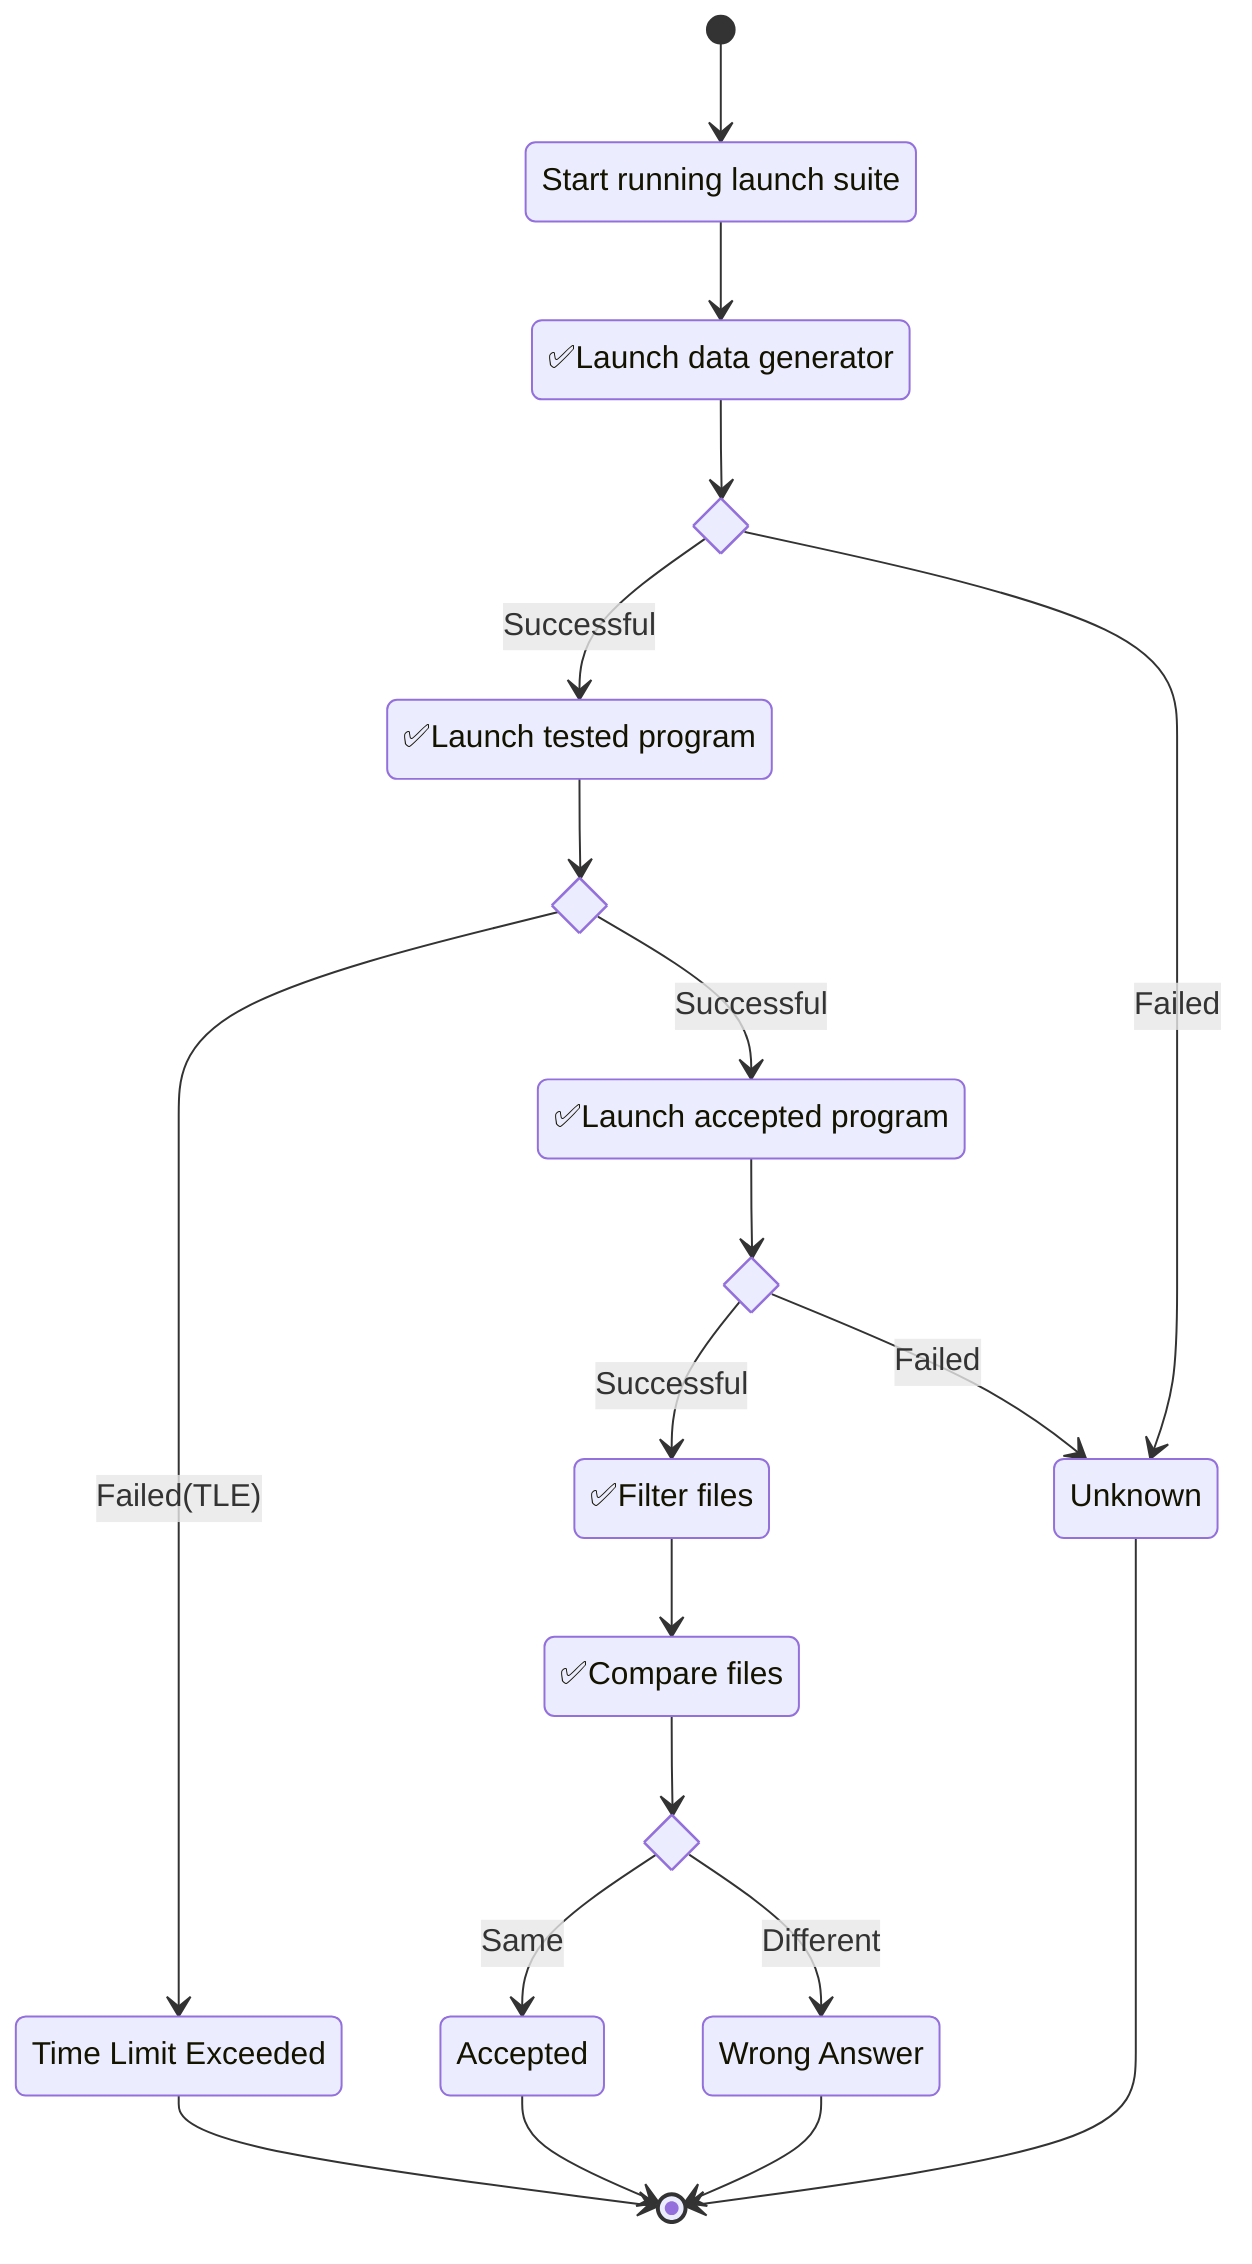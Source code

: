 stateDiagram-v2
    StartRunning : Start running launch suite
    LaunchDG : ✅Launch data generator
    state c_launch_dg <<choice>>
    LaunchTP : ✅Launch tested program
    state c_launch_tp <<choice>>
    LaunchAC : ✅Launch accepted program
    state c_launch_ac <<choice>>
    FilterFiles : ✅Filter files
    CompareFiles : ✅Compare files
    state c_compare_files <<choice>>
    AC : Accepted
    WA : Wrong Answer
    TLE : Time Limit Exceeded
    UK : Unknown

    [*] --> StartRunning
    StartRunning --> LaunchDG
    LaunchDG --> c_launch_dg
    c_launch_dg --> LaunchTP : Successful
    c_launch_dg --> UK : Failed
    LaunchTP --> c_launch_tp
    c_launch_tp --> TLE : Failed(TLE)
    c_launch_tp --> LaunchAC : Successful
    LaunchAC --> c_launch_ac
    c_launch_ac --> FilterFiles : Successful
    c_launch_ac --> UK : Failed
    FilterFiles --> CompareFiles
    CompareFiles --> c_compare_files
    c_compare_files --> AC : Same
    c_compare_files --> WA : Different
    AC --> [*]
    WA --> [*]
    TLE --> [*]
    UK --> [*]